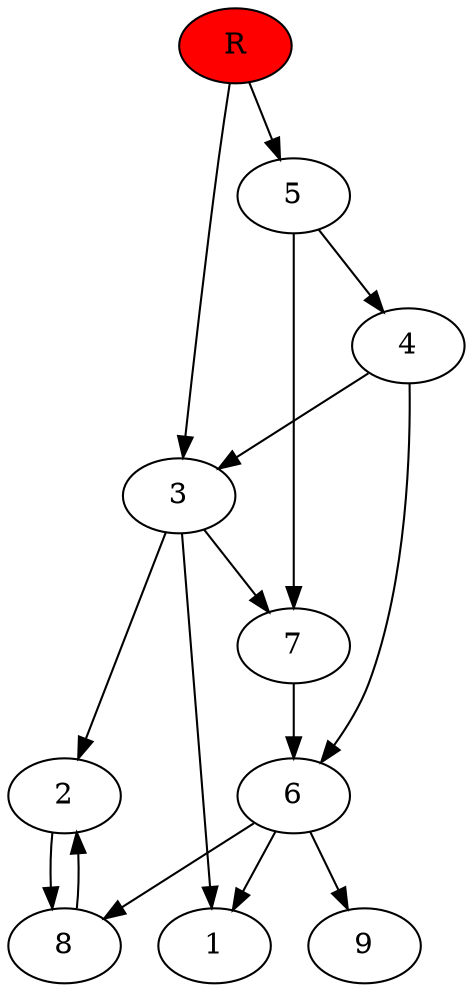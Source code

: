 digraph prb9341 {
	1
	2
	3
	4
	5
	6
	7
	8
	R [fillcolor="#ff0000" style=filled]
	2 -> 8
	3 -> 1
	3 -> 2
	3 -> 7
	4 -> 3
	4 -> 6
	5 -> 4
	5 -> 7
	6 -> 1
	6 -> 8
	6 -> 9
	7 -> 6
	8 -> 2
	R -> 3
	R -> 5
}
